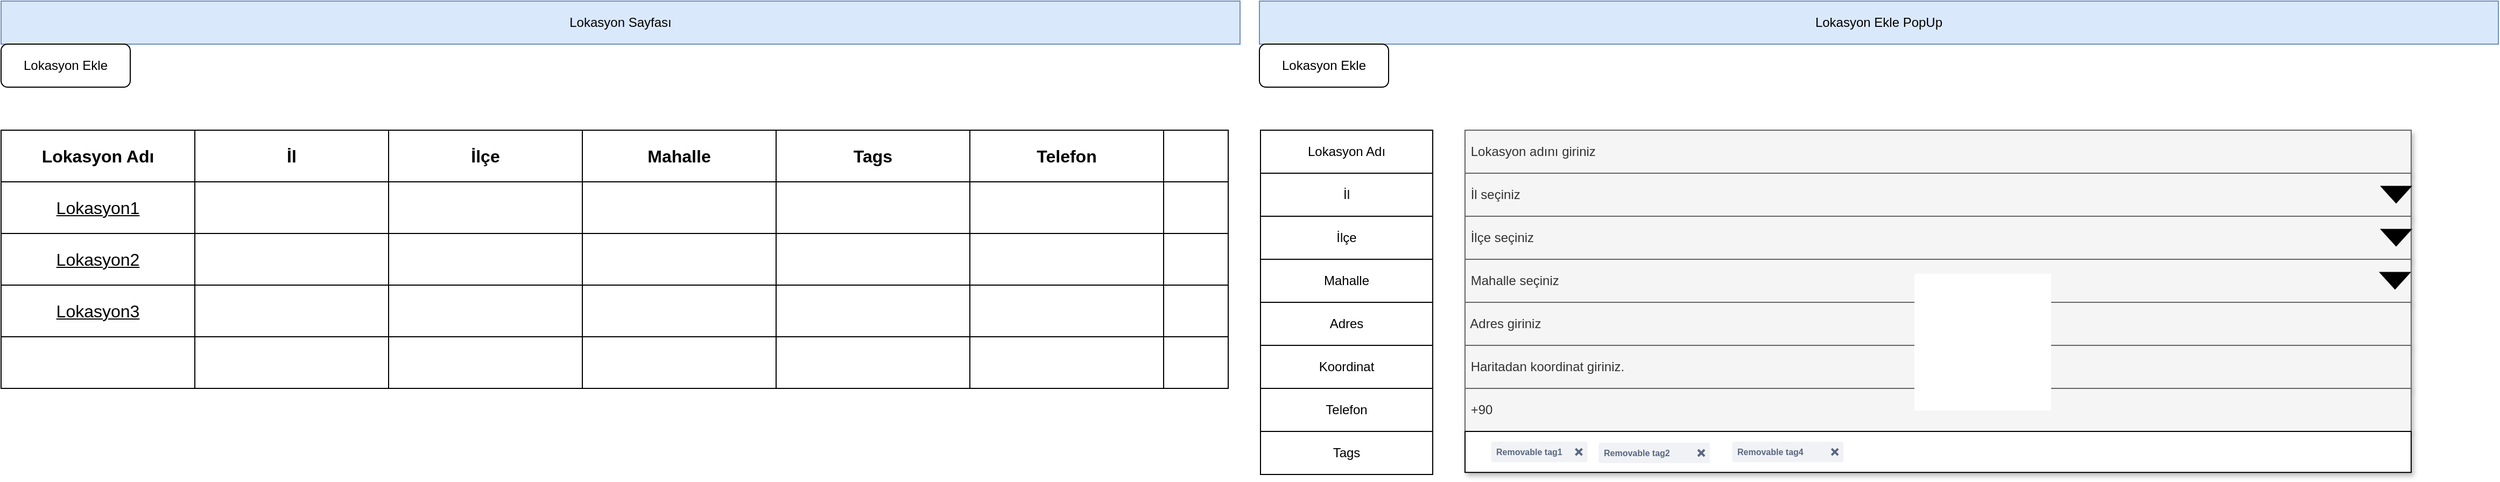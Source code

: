 <mxfile version="21.0.6" type="github" pages="3">
  <diagram name="Lokasyon" id="V22ZabiKrEkzvbPhqrHl">
    <mxGraphModel dx="3375" dy="1163" grid="1" gridSize="10" guides="1" tooltips="1" connect="1" arrows="1" fold="1" page="1" pageScale="1" pageWidth="1169" pageHeight="827" math="0" shadow="0">
      <root>
        <mxCell id="0" />
        <mxCell id="1" parent="0" />
        <mxCell id="ftC1xpLoeg28yIElErKD-1" value="Lokasyon Sayfası" style="rounded=0;whiteSpace=wrap;html=1;fillColor=#dae8fc;strokeColor=#6c8ebf;movable=1;resizable=1;rotatable=1;deletable=1;editable=1;locked=0;connectable=1;" vertex="1" parent="1">
          <mxGeometry x="-1160" width="1151" height="40" as="geometry" />
        </mxCell>
        <mxCell id="ftC1xpLoeg28yIElErKD-43" value="" style="shape=table;startSize=0;container=1;collapsible=0;childLayout=tableLayout;fontSize=16;" vertex="1" parent="1">
          <mxGeometry x="-1160" y="120" width="1080" height="240" as="geometry" />
        </mxCell>
        <mxCell id="ftC1xpLoeg28yIElErKD-44" value="" style="shape=tableRow;horizontal=0;startSize=0;swimlaneHead=0;swimlaneBody=0;strokeColor=inherit;top=0;left=0;bottom=0;right=0;collapsible=0;dropTarget=0;fillColor=none;points=[[0,0.5],[1,0.5]];portConstraint=eastwest;fontSize=16;" vertex="1" parent="ftC1xpLoeg28yIElErKD-43">
          <mxGeometry width="1080" height="48" as="geometry" />
        </mxCell>
        <mxCell id="ftC1xpLoeg28yIElErKD-77" value="Lokasyon Adı" style="shape=partialRectangle;html=1;whiteSpace=wrap;connectable=0;strokeColor=inherit;overflow=hidden;fillColor=none;top=0;left=0;bottom=0;right=0;pointerEvents=1;fontSize=16;fontStyle=1" vertex="1" parent="ftC1xpLoeg28yIElErKD-44">
          <mxGeometry width="180" height="48" as="geometry">
            <mxRectangle width="180" height="48" as="alternateBounds" />
          </mxGeometry>
        </mxCell>
        <mxCell id="ftC1xpLoeg28yIElErKD-74" value="İl" style="shape=partialRectangle;html=1;whiteSpace=wrap;connectable=0;strokeColor=inherit;overflow=hidden;fillColor=none;top=0;left=0;bottom=0;right=0;pointerEvents=1;fontSize=16;fontStyle=1" vertex="1" parent="ftC1xpLoeg28yIElErKD-44">
          <mxGeometry x="180" width="180" height="48" as="geometry">
            <mxRectangle width="180" height="48" as="alternateBounds" />
          </mxGeometry>
        </mxCell>
        <mxCell id="ftC1xpLoeg28yIElErKD-71" value="İlçe" style="shape=partialRectangle;html=1;whiteSpace=wrap;connectable=0;strokeColor=inherit;overflow=hidden;fillColor=none;top=0;left=0;bottom=0;right=0;pointerEvents=1;fontSize=16;fontStyle=1" vertex="1" parent="ftC1xpLoeg28yIElErKD-44">
          <mxGeometry x="360" width="180" height="48" as="geometry">
            <mxRectangle width="180" height="48" as="alternateBounds" />
          </mxGeometry>
        </mxCell>
        <mxCell id="ftC1xpLoeg28yIElErKD-45" value="Mahalle" style="shape=partialRectangle;html=1;whiteSpace=wrap;connectable=0;strokeColor=inherit;overflow=hidden;fillColor=none;top=0;left=0;bottom=0;right=0;pointerEvents=1;fontSize=16;fontStyle=1" vertex="1" parent="ftC1xpLoeg28yIElErKD-44">
          <mxGeometry x="540" width="180" height="48" as="geometry">
            <mxRectangle width="180" height="48" as="alternateBounds" />
          </mxGeometry>
        </mxCell>
        <mxCell id="ftC1xpLoeg28yIElErKD-46" value="Tags" style="shape=partialRectangle;html=1;whiteSpace=wrap;connectable=0;strokeColor=inherit;overflow=hidden;fillColor=none;top=0;left=0;bottom=0;right=0;pointerEvents=1;fontSize=16;fontStyle=1" vertex="1" parent="ftC1xpLoeg28yIElErKD-44">
          <mxGeometry x="720" width="180" height="48" as="geometry">
            <mxRectangle width="180" height="48" as="alternateBounds" />
          </mxGeometry>
        </mxCell>
        <mxCell id="ftC1xpLoeg28yIElErKD-47" value="Telefon" style="shape=partialRectangle;html=1;whiteSpace=wrap;connectable=0;strokeColor=inherit;overflow=hidden;fillColor=none;top=0;left=0;bottom=0;right=0;pointerEvents=1;fontSize=16;fontStyle=1" vertex="1" parent="ftC1xpLoeg28yIElErKD-44">
          <mxGeometry x="900" width="180" height="48" as="geometry">
            <mxRectangle width="180" height="48" as="alternateBounds" />
          </mxGeometry>
        </mxCell>
        <mxCell id="ftC1xpLoeg28yIElErKD-48" value="" style="shape=tableRow;horizontal=0;startSize=0;swimlaneHead=0;swimlaneBody=0;strokeColor=inherit;top=0;left=0;bottom=0;right=0;collapsible=0;dropTarget=0;fillColor=none;points=[[0,0.5],[1,0.5]];portConstraint=eastwest;fontSize=16;" vertex="1" parent="ftC1xpLoeg28yIElErKD-43">
          <mxGeometry y="48" width="1080" height="48" as="geometry" />
        </mxCell>
        <mxCell id="ftC1xpLoeg28yIElErKD-78" value="Lokasyon1" style="shape=partialRectangle;html=1;whiteSpace=wrap;connectable=0;strokeColor=inherit;overflow=hidden;fillColor=none;top=0;left=0;bottom=0;right=0;pointerEvents=1;fontSize=16;fontStyle=4" vertex="1" parent="ftC1xpLoeg28yIElErKD-48">
          <mxGeometry width="180" height="48" as="geometry">
            <mxRectangle width="180" height="48" as="alternateBounds" />
          </mxGeometry>
        </mxCell>
        <mxCell id="ftC1xpLoeg28yIElErKD-75" style="shape=partialRectangle;html=1;whiteSpace=wrap;connectable=0;strokeColor=inherit;overflow=hidden;fillColor=none;top=0;left=0;bottom=0;right=0;pointerEvents=1;fontSize=16;" vertex="1" parent="ftC1xpLoeg28yIElErKD-48">
          <mxGeometry x="180" width="180" height="48" as="geometry">
            <mxRectangle width="180" height="48" as="alternateBounds" />
          </mxGeometry>
        </mxCell>
        <mxCell id="ftC1xpLoeg28yIElErKD-72" style="shape=partialRectangle;html=1;whiteSpace=wrap;connectable=0;strokeColor=inherit;overflow=hidden;fillColor=none;top=0;left=0;bottom=0;right=0;pointerEvents=1;fontSize=16;" vertex="1" parent="ftC1xpLoeg28yIElErKD-48">
          <mxGeometry x="360" width="180" height="48" as="geometry">
            <mxRectangle width="180" height="48" as="alternateBounds" />
          </mxGeometry>
        </mxCell>
        <mxCell id="ftC1xpLoeg28yIElErKD-49" value="" style="shape=partialRectangle;html=1;whiteSpace=wrap;connectable=0;strokeColor=inherit;overflow=hidden;fillColor=none;top=0;left=0;bottom=0;right=0;pointerEvents=1;fontSize=16;" vertex="1" parent="ftC1xpLoeg28yIElErKD-48">
          <mxGeometry x="540" width="180" height="48" as="geometry">
            <mxRectangle width="180" height="48" as="alternateBounds" />
          </mxGeometry>
        </mxCell>
        <mxCell id="ftC1xpLoeg28yIElErKD-50" value="" style="shape=partialRectangle;html=1;whiteSpace=wrap;connectable=0;strokeColor=inherit;overflow=hidden;fillColor=none;top=0;left=0;bottom=0;right=0;pointerEvents=1;fontSize=16;" vertex="1" parent="ftC1xpLoeg28yIElErKD-48">
          <mxGeometry x="720" width="180" height="48" as="geometry">
            <mxRectangle width="180" height="48" as="alternateBounds" />
          </mxGeometry>
        </mxCell>
        <mxCell id="ftC1xpLoeg28yIElErKD-51" value="" style="shape=partialRectangle;html=1;whiteSpace=wrap;connectable=0;strokeColor=inherit;overflow=hidden;fillColor=none;top=0;left=0;bottom=0;right=0;pointerEvents=1;fontSize=16;" vertex="1" parent="ftC1xpLoeg28yIElErKD-48">
          <mxGeometry x="900" width="180" height="48" as="geometry">
            <mxRectangle width="180" height="48" as="alternateBounds" />
          </mxGeometry>
        </mxCell>
        <mxCell id="ftC1xpLoeg28yIElErKD-52" value="" style="shape=tableRow;horizontal=0;startSize=0;swimlaneHead=0;swimlaneBody=0;strokeColor=inherit;top=0;left=0;bottom=0;right=0;collapsible=0;dropTarget=0;fillColor=none;points=[[0,0.5],[1,0.5]];portConstraint=eastwest;fontSize=16;" vertex="1" parent="ftC1xpLoeg28yIElErKD-43">
          <mxGeometry y="96" width="1080" height="48" as="geometry" />
        </mxCell>
        <mxCell id="ftC1xpLoeg28yIElErKD-79" value="Lokasyon2" style="shape=partialRectangle;html=1;whiteSpace=wrap;connectable=0;strokeColor=inherit;overflow=hidden;fillColor=none;top=0;left=0;bottom=0;right=0;pointerEvents=1;fontSize=16;fontStyle=4" vertex="1" parent="ftC1xpLoeg28yIElErKD-52">
          <mxGeometry width="180" height="48" as="geometry">
            <mxRectangle width="180" height="48" as="alternateBounds" />
          </mxGeometry>
        </mxCell>
        <mxCell id="ftC1xpLoeg28yIElErKD-76" style="shape=partialRectangle;html=1;whiteSpace=wrap;connectable=0;strokeColor=inherit;overflow=hidden;fillColor=none;top=0;left=0;bottom=0;right=0;pointerEvents=1;fontSize=16;" vertex="1" parent="ftC1xpLoeg28yIElErKD-52">
          <mxGeometry x="180" width="180" height="48" as="geometry">
            <mxRectangle width="180" height="48" as="alternateBounds" />
          </mxGeometry>
        </mxCell>
        <mxCell id="ftC1xpLoeg28yIElErKD-73" style="shape=partialRectangle;html=1;whiteSpace=wrap;connectable=0;strokeColor=inherit;overflow=hidden;fillColor=none;top=0;left=0;bottom=0;right=0;pointerEvents=1;fontSize=16;" vertex="1" parent="ftC1xpLoeg28yIElErKD-52">
          <mxGeometry x="360" width="180" height="48" as="geometry">
            <mxRectangle width="180" height="48" as="alternateBounds" />
          </mxGeometry>
        </mxCell>
        <mxCell id="ftC1xpLoeg28yIElErKD-53" value="" style="shape=partialRectangle;html=1;whiteSpace=wrap;connectable=0;strokeColor=inherit;overflow=hidden;fillColor=none;top=0;left=0;bottom=0;right=0;pointerEvents=1;fontSize=16;" vertex="1" parent="ftC1xpLoeg28yIElErKD-52">
          <mxGeometry x="540" width="180" height="48" as="geometry">
            <mxRectangle width="180" height="48" as="alternateBounds" />
          </mxGeometry>
        </mxCell>
        <mxCell id="ftC1xpLoeg28yIElErKD-54" value="" style="shape=partialRectangle;html=1;whiteSpace=wrap;connectable=0;strokeColor=inherit;overflow=hidden;fillColor=none;top=0;left=0;bottom=0;right=0;pointerEvents=1;fontSize=16;" vertex="1" parent="ftC1xpLoeg28yIElErKD-52">
          <mxGeometry x="720" width="180" height="48" as="geometry">
            <mxRectangle width="180" height="48" as="alternateBounds" />
          </mxGeometry>
        </mxCell>
        <mxCell id="ftC1xpLoeg28yIElErKD-55" value="" style="shape=partialRectangle;html=1;whiteSpace=wrap;connectable=0;strokeColor=inherit;overflow=hidden;fillColor=none;top=0;left=0;bottom=0;right=0;pointerEvents=1;fontSize=16;" vertex="1" parent="ftC1xpLoeg28yIElErKD-52">
          <mxGeometry x="900" width="180" height="48" as="geometry">
            <mxRectangle width="180" height="48" as="alternateBounds" />
          </mxGeometry>
        </mxCell>
        <mxCell id="ftC1xpLoeg28yIElErKD-80" style="shape=tableRow;horizontal=0;startSize=0;swimlaneHead=0;swimlaneBody=0;strokeColor=inherit;top=0;left=0;bottom=0;right=0;collapsible=0;dropTarget=0;fillColor=none;points=[[0,0.5],[1,0.5]];portConstraint=eastwest;fontSize=16;" vertex="1" parent="ftC1xpLoeg28yIElErKD-43">
          <mxGeometry y="144" width="1080" height="48" as="geometry" />
        </mxCell>
        <mxCell id="ftC1xpLoeg28yIElErKD-81" value="Lokasyon3" style="shape=partialRectangle;html=1;whiteSpace=wrap;connectable=0;strokeColor=inherit;overflow=hidden;fillColor=none;top=0;left=0;bottom=0;right=0;pointerEvents=1;fontSize=16;fontStyle=4" vertex="1" parent="ftC1xpLoeg28yIElErKD-80">
          <mxGeometry width="180" height="48" as="geometry">
            <mxRectangle width="180" height="48" as="alternateBounds" />
          </mxGeometry>
        </mxCell>
        <mxCell id="ftC1xpLoeg28yIElErKD-82" style="shape=partialRectangle;html=1;whiteSpace=wrap;connectable=0;strokeColor=inherit;overflow=hidden;fillColor=none;top=0;left=0;bottom=0;right=0;pointerEvents=1;fontSize=16;" vertex="1" parent="ftC1xpLoeg28yIElErKD-80">
          <mxGeometry x="180" width="180" height="48" as="geometry">
            <mxRectangle width="180" height="48" as="alternateBounds" />
          </mxGeometry>
        </mxCell>
        <mxCell id="ftC1xpLoeg28yIElErKD-83" style="shape=partialRectangle;html=1;whiteSpace=wrap;connectable=0;strokeColor=inherit;overflow=hidden;fillColor=none;top=0;left=0;bottom=0;right=0;pointerEvents=1;fontSize=16;" vertex="1" parent="ftC1xpLoeg28yIElErKD-80">
          <mxGeometry x="360" width="180" height="48" as="geometry">
            <mxRectangle width="180" height="48" as="alternateBounds" />
          </mxGeometry>
        </mxCell>
        <mxCell id="ftC1xpLoeg28yIElErKD-84" style="shape=partialRectangle;html=1;whiteSpace=wrap;connectable=0;strokeColor=inherit;overflow=hidden;fillColor=none;top=0;left=0;bottom=0;right=0;pointerEvents=1;fontSize=16;" vertex="1" parent="ftC1xpLoeg28yIElErKD-80">
          <mxGeometry x="540" width="180" height="48" as="geometry">
            <mxRectangle width="180" height="48" as="alternateBounds" />
          </mxGeometry>
        </mxCell>
        <mxCell id="ftC1xpLoeg28yIElErKD-85" style="shape=partialRectangle;html=1;whiteSpace=wrap;connectable=0;strokeColor=inherit;overflow=hidden;fillColor=none;top=0;left=0;bottom=0;right=0;pointerEvents=1;fontSize=16;" vertex="1" parent="ftC1xpLoeg28yIElErKD-80">
          <mxGeometry x="720" width="180" height="48" as="geometry">
            <mxRectangle width="180" height="48" as="alternateBounds" />
          </mxGeometry>
        </mxCell>
        <mxCell id="ftC1xpLoeg28yIElErKD-86" style="shape=partialRectangle;html=1;whiteSpace=wrap;connectable=0;strokeColor=inherit;overflow=hidden;fillColor=none;top=0;left=0;bottom=0;right=0;pointerEvents=1;fontSize=16;" vertex="1" parent="ftC1xpLoeg28yIElErKD-80">
          <mxGeometry x="900" width="180" height="48" as="geometry">
            <mxRectangle width="180" height="48" as="alternateBounds" />
          </mxGeometry>
        </mxCell>
        <mxCell id="ftC1xpLoeg28yIElErKD-87" style="shape=tableRow;horizontal=0;startSize=0;swimlaneHead=0;swimlaneBody=0;strokeColor=inherit;top=0;left=0;bottom=0;right=0;collapsible=0;dropTarget=0;fillColor=none;points=[[0,0.5],[1,0.5]];portConstraint=eastwest;fontSize=16;" vertex="1" parent="ftC1xpLoeg28yIElErKD-43">
          <mxGeometry y="192" width="1080" height="48" as="geometry" />
        </mxCell>
        <mxCell id="ftC1xpLoeg28yIElErKD-88" style="shape=partialRectangle;html=1;whiteSpace=wrap;connectable=0;strokeColor=inherit;overflow=hidden;fillColor=none;top=0;left=0;bottom=0;right=0;pointerEvents=1;fontSize=16;" vertex="1" parent="ftC1xpLoeg28yIElErKD-87">
          <mxGeometry width="180" height="48" as="geometry">
            <mxRectangle width="180" height="48" as="alternateBounds" />
          </mxGeometry>
        </mxCell>
        <mxCell id="ftC1xpLoeg28yIElErKD-89" style="shape=partialRectangle;html=1;whiteSpace=wrap;connectable=0;strokeColor=inherit;overflow=hidden;fillColor=none;top=0;left=0;bottom=0;right=0;pointerEvents=1;fontSize=16;" vertex="1" parent="ftC1xpLoeg28yIElErKD-87">
          <mxGeometry x="180" width="180" height="48" as="geometry">
            <mxRectangle width="180" height="48" as="alternateBounds" />
          </mxGeometry>
        </mxCell>
        <mxCell id="ftC1xpLoeg28yIElErKD-90" style="shape=partialRectangle;html=1;whiteSpace=wrap;connectable=0;strokeColor=inherit;overflow=hidden;fillColor=none;top=0;left=0;bottom=0;right=0;pointerEvents=1;fontSize=16;" vertex="1" parent="ftC1xpLoeg28yIElErKD-87">
          <mxGeometry x="360" width="180" height="48" as="geometry">
            <mxRectangle width="180" height="48" as="alternateBounds" />
          </mxGeometry>
        </mxCell>
        <mxCell id="ftC1xpLoeg28yIElErKD-91" style="shape=partialRectangle;html=1;whiteSpace=wrap;connectable=0;strokeColor=inherit;overflow=hidden;fillColor=none;top=0;left=0;bottom=0;right=0;pointerEvents=1;fontSize=16;" vertex="1" parent="ftC1xpLoeg28yIElErKD-87">
          <mxGeometry x="540" width="180" height="48" as="geometry">
            <mxRectangle width="180" height="48" as="alternateBounds" />
          </mxGeometry>
        </mxCell>
        <mxCell id="ftC1xpLoeg28yIElErKD-92" style="shape=partialRectangle;html=1;whiteSpace=wrap;connectable=0;strokeColor=inherit;overflow=hidden;fillColor=none;top=0;left=0;bottom=0;right=0;pointerEvents=1;fontSize=16;" vertex="1" parent="ftC1xpLoeg28yIElErKD-87">
          <mxGeometry x="720" width="180" height="48" as="geometry">
            <mxRectangle width="180" height="48" as="alternateBounds" />
          </mxGeometry>
        </mxCell>
        <mxCell id="ftC1xpLoeg28yIElErKD-93" style="shape=partialRectangle;html=1;whiteSpace=wrap;connectable=0;strokeColor=inherit;overflow=hidden;fillColor=none;top=0;left=0;bottom=0;right=0;pointerEvents=1;fontSize=16;" vertex="1" parent="ftC1xpLoeg28yIElErKD-87">
          <mxGeometry x="900" width="180" height="48" as="geometry">
            <mxRectangle width="180" height="48" as="alternateBounds" />
          </mxGeometry>
        </mxCell>
        <mxCell id="ftC1xpLoeg28yIElErKD-2" value="" style="group" vertex="1" connectable="0" parent="1">
          <mxGeometry x="10" y="120" width="160" height="240" as="geometry" />
        </mxCell>
        <mxCell id="ftC1xpLoeg28yIElErKD-3" value="Lokasyon Adı" style="rounded=0;whiteSpace=wrap;html=1;" vertex="1" parent="ftC1xpLoeg28yIElErKD-2">
          <mxGeometry width="160" height="40" as="geometry" />
        </mxCell>
        <mxCell id="ftC1xpLoeg28yIElErKD-4" value="Koordinat" style="rounded=0;whiteSpace=wrap;html=1;" vertex="1" parent="ftC1xpLoeg28yIElErKD-2">
          <mxGeometry y="200" width="160" height="40" as="geometry" />
        </mxCell>
        <mxCell id="ftC1xpLoeg28yIElErKD-5" value="Adres" style="rounded=0;whiteSpace=wrap;html=1;" vertex="1" parent="ftC1xpLoeg28yIElErKD-2">
          <mxGeometry y="160" width="160" height="40" as="geometry" />
        </mxCell>
        <mxCell id="ftC1xpLoeg28yIElErKD-6" value="Mahalle" style="rounded=0;whiteSpace=wrap;html=1;" vertex="1" parent="ftC1xpLoeg28yIElErKD-2">
          <mxGeometry y="120" width="160" height="40" as="geometry" />
        </mxCell>
        <mxCell id="ftC1xpLoeg28yIElErKD-7" value="İl" style="rounded=0;whiteSpace=wrap;html=1;" vertex="1" parent="ftC1xpLoeg28yIElErKD-2">
          <mxGeometry y="40" width="160" height="40" as="geometry" />
        </mxCell>
        <mxCell id="ftC1xpLoeg28yIElErKD-8" value="İlçe" style="rounded=0;whiteSpace=wrap;html=1;" vertex="1" parent="ftC1xpLoeg28yIElErKD-2">
          <mxGeometry y="80" width="160" height="40" as="geometry" />
        </mxCell>
        <mxCell id="ftC1xpLoeg28yIElErKD-10" value="Telefon" style="rounded=0;whiteSpace=wrap;html=1;" vertex="1" parent="1">
          <mxGeometry x="10" y="360" width="160" height="40" as="geometry" />
        </mxCell>
        <mxCell id="ftC1xpLoeg28yIElErKD-11" value="Tags" style="rounded=0;whiteSpace=wrap;html=1;" vertex="1" parent="1">
          <mxGeometry x="10" y="400" width="160" height="40" as="geometry" />
        </mxCell>
        <mxCell id="ftC1xpLoeg28yIElErKD-99" value="" style="group" vertex="1" connectable="0" parent="1">
          <mxGeometry x="200" y="120" width="880" height="320" as="geometry" />
        </mxCell>
        <mxCell id="ftC1xpLoeg28yIElErKD-12" value="&lt;span style=&quot;white-space: pre;&quot;&gt;	&lt;/span&gt;Lokasyon adını giriniz" style="rounded=0;whiteSpace=wrap;html=1;shadow=1;fillColor=#f5f5f5;fontColor=#333333;strokeColor=#666666;align=left;" vertex="1" parent="ftC1xpLoeg28yIElErKD-99">
          <mxGeometry width="878.966" height="40" as="geometry" />
        </mxCell>
        <mxCell id="ftC1xpLoeg28yIElErKD-14" value="&lt;span style=&quot;white-space: pre;&quot;&gt;	&lt;/span&gt;İl seçiniz" style="rounded=0;whiteSpace=wrap;html=1;shadow=1;fillColor=#f5f5f5;fontColor=#333333;strokeColor=#666666;align=left;" vertex="1" parent="ftC1xpLoeg28yIElErKD-99">
          <mxGeometry y="40" width="878.966" height="40" as="geometry" />
        </mxCell>
        <mxCell id="ftC1xpLoeg28yIElErKD-15" value="&lt;span style=&quot;white-space: pre;&quot;&gt;	&lt;/span&gt;İlçe seçiniz" style="rounded=0;whiteSpace=wrap;html=1;shadow=1;fillColor=#f5f5f5;fontColor=#333333;strokeColor=#666666;align=left;" vertex="1" parent="ftC1xpLoeg28yIElErKD-99">
          <mxGeometry y="80" width="878.966" height="40" as="geometry" />
        </mxCell>
        <mxCell id="ftC1xpLoeg28yIElErKD-16" value="&lt;span style=&quot;white-space: pre;&quot;&gt;	&lt;/span&gt;Mahalle seçiniz" style="rounded=0;whiteSpace=wrap;html=1;shadow=1;fillColor=#f5f5f5;fontColor=#333333;strokeColor=#666666;align=left;" vertex="1" parent="ftC1xpLoeg28yIElErKD-99">
          <mxGeometry y="120" width="878.966" height="40" as="geometry" />
        </mxCell>
        <mxCell id="ftC1xpLoeg28yIElErKD-17" value="&lt;span style=&quot;white-space: pre;&quot;&gt;	&lt;/span&gt;Adres giriniz" style="rounded=0;whiteSpace=wrap;html=1;shadow=1;fillColor=#f5f5f5;fontColor=#333333;strokeColor=#666666;align=left;" vertex="1" parent="ftC1xpLoeg28yIElErKD-99">
          <mxGeometry y="160" width="878.966" height="40" as="geometry" />
        </mxCell>
        <mxCell id="ftC1xpLoeg28yIElErKD-18" value="&lt;span style=&quot;white-space: pre;&quot;&gt;	&lt;/span&gt;Haritadan koordinat giriniz." style="rounded=0;whiteSpace=wrap;html=1;shadow=1;fillColor=#f5f5f5;fontColor=#333333;strokeColor=#666666;align=left;" vertex="1" parent="ftC1xpLoeg28yIElErKD-99">
          <mxGeometry y="200" width="878.966" height="40" as="geometry" />
        </mxCell>
        <mxCell id="ftC1xpLoeg28yIElErKD-19" value="&lt;span style=&quot;white-space: pre;&quot;&gt;	&lt;/span&gt;+90&amp;nbsp;" style="rounded=0;whiteSpace=wrap;html=1;shadow=1;fillColor=#f5f5f5;fontColor=#333333;strokeColor=#666666;align=left;" vertex="1" parent="ftC1xpLoeg28yIElErKD-99">
          <mxGeometry y="240" width="878.966" height="40" as="geometry" />
        </mxCell>
        <mxCell id="ftC1xpLoeg28yIElErKD-21" value="" style="shape=image;html=1;verticalAlign=top;verticalLabelPosition=bottom;labelBackgroundColor=#ffffff;imageAspect=0;aspect=fixed;image=https://cdn4.iconfinder.com/data/icons/essential-app-2/16/location-service-place-gps-128.png;imageBackground=none;" vertex="1" parent="ftC1xpLoeg28yIElErKD-99">
          <mxGeometry x="850.01" y="206.17" width="27.67" height="27.67" as="geometry" />
        </mxCell>
        <mxCell id="ftC1xpLoeg28yIElErKD-22" value="" style="group" vertex="1" connectable="0" parent="ftC1xpLoeg28yIElErKD-99">
          <mxGeometry y="280" width="878.966" height="40" as="geometry" />
        </mxCell>
        <mxCell id="ftC1xpLoeg28yIElErKD-23" value="" style="shape=image;html=1;verticalAlign=top;verticalLabelPosition=bottom;labelBackgroundColor=#ffffff;imageAspect=0;aspect=fixed;image=https://cdn4.iconfinder.com/data/icons/evil-icons-user-interface/64/minus-128.png" vertex="1" parent="ftC1xpLoeg28yIElErKD-22">
          <mxGeometry x="793.511" y="11.429" width="21.429" height="21.429" as="geometry" />
        </mxCell>
        <mxCell id="ftC1xpLoeg28yIElErKD-24" value="" style="rounded=0;whiteSpace=wrap;html=1;shadow=1;" vertex="1" parent="ftC1xpLoeg28yIElErKD-22">
          <mxGeometry width="878.966" height="38.095" as="geometry" />
        </mxCell>
        <mxCell id="ftC1xpLoeg28yIElErKD-25" value="Removable tag1" style="dashed=0;html=1;fillColor=#F0F2F5;strokeColor=none;align=left;rounded=1;arcSize=10;fontColor=#596780;fontStyle=1;fontSize=8;shadow=0;spacingLeft=3" vertex="1" parent="ftC1xpLoeg28yIElErKD-22">
          <mxGeometry x="24.415" y="9.52" width="89.334" height="19.05" as="geometry" />
        </mxCell>
        <mxCell id="ftC1xpLoeg28yIElErKD-26" value="" style="html=1;shadow=0;dashed=0;shape=mxgraph.atlassian.x;strokeColor=#596780;strokeWidth=2" vertex="1" parent="ftC1xpLoeg28yIElErKD-25">
          <mxGeometry x="1" y="0.5" width="6" height="6" relative="1" as="geometry">
            <mxPoint x="-11" y="-3" as="offset" />
          </mxGeometry>
        </mxCell>
        <mxCell id="ftC1xpLoeg28yIElErKD-27" value="Removable tag4" style="dashed=0;html=1;fillColor=#F0F2F5;strokeColor=none;align=left;rounded=1;arcSize=10;fontColor=#596780;fontStyle=1;fontSize=8;shadow=0;spacingLeft=3" vertex="1" parent="ftC1xpLoeg28yIElErKD-22">
          <mxGeometry x="248.179" y="9.52" width="103.408" height="19.05" as="geometry" />
        </mxCell>
        <mxCell id="ftC1xpLoeg28yIElErKD-28" value="" style="html=1;shadow=0;dashed=0;shape=mxgraph.atlassian.x;strokeColor=#596780;strokeWidth=2" vertex="1" parent="ftC1xpLoeg28yIElErKD-27">
          <mxGeometry x="1" y="0.5" width="6" height="6" relative="1" as="geometry">
            <mxPoint x="-11" y="-3" as="offset" />
          </mxGeometry>
        </mxCell>
        <mxCell id="ftC1xpLoeg28yIElErKD-29" value="Removable tag2" style="dashed=0;html=1;fillColor=#F0F2F5;strokeColor=none;align=left;rounded=1;arcSize=10;fontColor=#596780;fontStyle=1;fontSize=8;shadow=0;spacingLeft=3" vertex="1" parent="ftC1xpLoeg28yIElErKD-22">
          <mxGeometry x="124.089" y="10.47" width="103.408" height="19.05" as="geometry" />
        </mxCell>
        <mxCell id="ftC1xpLoeg28yIElErKD-30" value="" style="html=1;shadow=0;dashed=0;shape=mxgraph.atlassian.x;strokeColor=#596780;strokeWidth=2" vertex="1" parent="ftC1xpLoeg28yIElErKD-29">
          <mxGeometry x="1" y="0.5" width="6" height="6" relative="1" as="geometry">
            <mxPoint x="-11" y="-3" as="offset" />
          </mxGeometry>
        </mxCell>
        <mxCell id="ftC1xpLoeg28yIElErKD-40" value="" style="shape=triangle;direction=south;fillColor=#000000;strokeColor=none;html=1;sketch=0;" vertex="1" parent="ftC1xpLoeg28yIElErKD-99">
          <mxGeometry x="850.012" y="51.75" width="29.988" height="16.5" as="geometry" />
        </mxCell>
        <mxCell id="ftC1xpLoeg28yIElErKD-41" value="" style="shape=triangle;direction=south;fillColor=#000000;strokeColor=none;html=1;sketch=0;" vertex="1" parent="ftC1xpLoeg28yIElErKD-99">
          <mxGeometry x="850.012" y="91.75" width="29.988" height="16.5" as="geometry" />
        </mxCell>
        <mxCell id="ftC1xpLoeg28yIElErKD-42" value="" style="shape=triangle;direction=south;fillColor=#000000;strokeColor=none;html=1;sketch=0;fillStyle=solid;" vertex="1" parent="ftC1xpLoeg28yIElErKD-99">
          <mxGeometry x="848.978" y="131.75" width="29.988" height="16.5" as="geometry" />
        </mxCell>
        <mxCell id="ftC1xpLoeg28yIElErKD-100" value="Lokasyon Ekle" style="rounded=1;whiteSpace=wrap;html=1;" vertex="1" parent="1">
          <mxGeometry x="-1160" y="40" width="120" height="40" as="geometry" />
        </mxCell>
        <mxCell id="ftC1xpLoeg28yIElErKD-101" value="Lokasyon Ekle PopUp" style="rounded=0;whiteSpace=wrap;html=1;fillColor=#dae8fc;strokeColor=#6c8ebf;movable=1;resizable=1;rotatable=1;deletable=1;editable=1;locked=0;connectable=1;" vertex="1" parent="1">
          <mxGeometry x="9" width="1151" height="40" as="geometry" />
        </mxCell>
        <mxCell id="ftC1xpLoeg28yIElErKD-102" value="Lokasyon Ekle" style="rounded=1;whiteSpace=wrap;html=1;" vertex="1" parent="1">
          <mxGeometry x="9" y="40" width="120" height="40" as="geometry" />
        </mxCell>
        <mxCell id="ftC1xpLoeg28yIElErKD-103" value="" style="shape=table;startSize=0;container=1;collapsible=0;childLayout=tableLayout;fontSize=16;" vertex="1" parent="1">
          <mxGeometry x="-80" y="120" width="60" height="240" as="geometry" />
        </mxCell>
        <mxCell id="ftC1xpLoeg28yIElErKD-120" style="shape=tableRow;horizontal=0;startSize=0;swimlaneHead=0;swimlaneBody=0;strokeColor=inherit;top=0;left=0;bottom=0;right=0;collapsible=0;dropTarget=0;fillColor=none;points=[[0,0.5],[1,0.5]];portConstraint=eastwest;fontSize=16;" vertex="1" parent="ftC1xpLoeg28yIElErKD-103">
          <mxGeometry width="60" height="48" as="geometry" />
        </mxCell>
        <mxCell id="ftC1xpLoeg28yIElErKD-121" style="shape=partialRectangle;html=1;whiteSpace=wrap;connectable=0;strokeColor=inherit;overflow=hidden;fillColor=none;top=0;left=0;bottom=0;right=0;pointerEvents=1;fontSize=16;" vertex="1" parent="ftC1xpLoeg28yIElErKD-120">
          <mxGeometry width="60" height="48" as="geometry">
            <mxRectangle width="60" height="48" as="alternateBounds" />
          </mxGeometry>
        </mxCell>
        <mxCell id="ftC1xpLoeg28yIElErKD-116" style="shape=tableRow;horizontal=0;startSize=0;swimlaneHead=0;swimlaneBody=0;strokeColor=inherit;top=0;left=0;bottom=0;right=0;collapsible=0;dropTarget=0;fillColor=none;points=[[0,0.5],[1,0.5]];portConstraint=eastwest;fontSize=16;" vertex="1" parent="ftC1xpLoeg28yIElErKD-103">
          <mxGeometry y="48" width="60" height="48" as="geometry" />
        </mxCell>
        <mxCell id="ftC1xpLoeg28yIElErKD-117" style="shape=partialRectangle;html=1;whiteSpace=wrap;connectable=0;strokeColor=inherit;overflow=hidden;fillColor=none;top=0;left=0;bottom=0;right=0;pointerEvents=1;fontSize=16;" vertex="1" parent="ftC1xpLoeg28yIElErKD-116">
          <mxGeometry width="60" height="48" as="geometry">
            <mxRectangle width="60" height="48" as="alternateBounds" />
          </mxGeometry>
        </mxCell>
        <mxCell id="ftC1xpLoeg28yIElErKD-104" value="" style="shape=tableRow;horizontal=0;startSize=0;swimlaneHead=0;swimlaneBody=0;strokeColor=inherit;top=0;left=0;bottom=0;right=0;collapsible=0;dropTarget=0;fillColor=none;points=[[0,0.5],[1,0.5]];portConstraint=eastwest;fontSize=16;" vertex="1" parent="ftC1xpLoeg28yIElErKD-103">
          <mxGeometry y="96" width="60" height="48" as="geometry" />
        </mxCell>
        <mxCell id="ftC1xpLoeg28yIElErKD-105" value="" style="shape=partialRectangle;html=1;whiteSpace=wrap;connectable=0;strokeColor=inherit;overflow=hidden;fillColor=none;top=0;left=0;bottom=0;right=0;pointerEvents=1;fontSize=16;" vertex="1" parent="ftC1xpLoeg28yIElErKD-104">
          <mxGeometry width="60" height="48" as="geometry">
            <mxRectangle width="60" height="48" as="alternateBounds" />
          </mxGeometry>
        </mxCell>
        <mxCell id="ftC1xpLoeg28yIElErKD-108" value="" style="shape=tableRow;horizontal=0;startSize=0;swimlaneHead=0;swimlaneBody=0;strokeColor=inherit;top=0;left=0;bottom=0;right=0;collapsible=0;dropTarget=0;fillColor=none;points=[[0,0.5],[1,0.5]];portConstraint=eastwest;fontSize=16;" vertex="1" parent="ftC1xpLoeg28yIElErKD-103">
          <mxGeometry y="144" width="60" height="48" as="geometry" />
        </mxCell>
        <mxCell id="ftC1xpLoeg28yIElErKD-109" value="" style="shape=partialRectangle;html=1;whiteSpace=wrap;connectable=0;strokeColor=inherit;overflow=hidden;fillColor=none;top=0;left=0;bottom=0;right=0;pointerEvents=1;fontSize=16;" vertex="1" parent="ftC1xpLoeg28yIElErKD-108">
          <mxGeometry width="60" height="48" as="geometry">
            <mxRectangle width="60" height="48" as="alternateBounds" />
          </mxGeometry>
        </mxCell>
        <mxCell id="ftC1xpLoeg28yIElErKD-112" value="" style="shape=tableRow;horizontal=0;startSize=0;swimlaneHead=0;swimlaneBody=0;strokeColor=inherit;top=0;left=0;bottom=0;right=0;collapsible=0;dropTarget=0;fillColor=none;points=[[0,0.5],[1,0.5]];portConstraint=eastwest;fontSize=16;" vertex="1" parent="ftC1xpLoeg28yIElErKD-103">
          <mxGeometry y="192" width="60" height="48" as="geometry" />
        </mxCell>
        <mxCell id="ftC1xpLoeg28yIElErKD-113" value="" style="shape=partialRectangle;html=1;whiteSpace=wrap;connectable=0;strokeColor=inherit;overflow=hidden;fillColor=none;top=0;left=0;bottom=0;right=0;pointerEvents=1;fontSize=16;" vertex="1" parent="ftC1xpLoeg28yIElErKD-112">
          <mxGeometry width="60" height="48" as="geometry">
            <mxRectangle width="60" height="48" as="alternateBounds" />
          </mxGeometry>
        </mxCell>
        <mxCell id="ftC1xpLoeg28yIElErKD-124" value="" style="shape=image;html=1;verticalAlign=top;verticalLabelPosition=bottom;labelBackgroundColor=#ffffff;imageAspect=0;aspect=fixed;image=https://cdn4.iconfinder.com/data/icons/essential-app-2/16/location-service-place-gps-128.png;imageBackground=none;" vertex="1" parent="1">
          <mxGeometry x="-63.84" y="130.0" width="27.67" height="27.67" as="geometry" />
        </mxCell>
      </root>
    </mxGraphModel>
  </diagram>
  <diagram id="eT0EPZ5fEC8sPVbmBvVT" name="Denetçi">
    <mxGraphModel dx="2603" dy="756" grid="1" gridSize="10" guides="1" tooltips="1" connect="1" arrows="1" fold="1" page="1" pageScale="1" pageWidth="1169" pageHeight="827" math="0" shadow="0">
      <root>
        <mxCell id="0" />
        <mxCell id="1" parent="0" />
        <mxCell id="dbugyqw8s3rbR7TIyh4a-11" value="&lt;span style=&quot;white-space: pre;&quot;&gt;	&lt;/span&gt;Denetçi adını giriniz" style="rounded=0;whiteSpace=wrap;html=1;shadow=1;fillColor=#f5f5f5;fontColor=#333333;strokeColor=#666666;align=left;" vertex="1" parent="1">
          <mxGeometry x="200" y="120" width="878.966" height="40" as="geometry" />
        </mxCell>
        <mxCell id="dbugyqw8s3rbR7TIyh4a-35" value="&lt;span style=&quot;white-space: pre;&quot;&gt;	&lt;/span&gt;Denetçi soyadını giriniz" style="rounded=0;whiteSpace=wrap;html=1;shadow=1;fillColor=#f5f5f5;fontColor=#333333;strokeColor=#666666;align=left;" vertex="1" parent="1">
          <mxGeometry x="200" y="158" width="878.966" height="40" as="geometry" />
        </mxCell>
        <mxCell id="5SJihwAyokBj9vWmKEIJ-1" value="" style="shape=table;startSize=0;container=1;collapsible=0;childLayout=tableLayout;fontSize=16;" vertex="1" parent="1">
          <mxGeometry x="-1160" y="120" width="1120" height="220" as="geometry" />
        </mxCell>
        <mxCell id="5SJihwAyokBj9vWmKEIJ-2" value="" style="shape=tableRow;horizontal=0;startSize=0;swimlaneHead=0;swimlaneBody=0;strokeColor=inherit;top=0;left=0;bottom=0;right=0;collapsible=0;dropTarget=0;fillColor=none;points=[[0,0.5],[1,0.5]];portConstraint=eastwest;fontSize=16;" vertex="1" parent="5SJihwAyokBj9vWmKEIJ-1">
          <mxGeometry width="1120" height="44" as="geometry" />
        </mxCell>
        <mxCell id="5SJihwAyokBj9vWmKEIJ-3" value="Denetçi Adı" style="shape=partialRectangle;html=1;whiteSpace=wrap;connectable=0;strokeColor=inherit;overflow=hidden;fillColor=none;top=0;left=0;bottom=0;right=0;pointerEvents=1;fontSize=16;fontStyle=1" vertex="1" parent="5SJihwAyokBj9vWmKEIJ-2">
          <mxGeometry width="224" height="44" as="geometry">
            <mxRectangle width="224" height="44" as="alternateBounds" />
          </mxGeometry>
        </mxCell>
        <mxCell id="a_AnLYpsBO4Tyyq47iIL-2" value="Bölge" style="shape=partialRectangle;html=1;whiteSpace=wrap;connectable=0;strokeColor=inherit;overflow=hidden;fillColor=none;top=0;left=0;bottom=0;right=0;pointerEvents=1;fontSize=16;fontStyle=1" vertex="1" parent="5SJihwAyokBj9vWmKEIJ-2">
          <mxGeometry x="224" width="224" height="44" as="geometry">
            <mxRectangle width="224" height="44" as="alternateBounds" />
          </mxGeometry>
        </mxCell>
        <mxCell id="5SJihwAyokBj9vWmKEIJ-4" value="İl" style="shape=partialRectangle;html=1;whiteSpace=wrap;connectable=0;strokeColor=inherit;overflow=hidden;fillColor=none;top=0;left=0;bottom=0;right=0;pointerEvents=1;fontSize=16;fontStyle=1" vertex="1" parent="5SJihwAyokBj9vWmKEIJ-2">
          <mxGeometry x="448" width="224" height="44" as="geometry">
            <mxRectangle width="224" height="44" as="alternateBounds" />
          </mxGeometry>
        </mxCell>
        <mxCell id="5SJihwAyokBj9vWmKEIJ-7" value="Tags" style="shape=partialRectangle;html=1;whiteSpace=wrap;connectable=0;strokeColor=inherit;overflow=hidden;fillColor=none;top=0;left=0;bottom=0;right=0;pointerEvents=1;fontSize=16;fontStyle=1" vertex="1" parent="5SJihwAyokBj9vWmKEIJ-2">
          <mxGeometry x="672" width="224" height="44" as="geometry">
            <mxRectangle width="224" height="44" as="alternateBounds" />
          </mxGeometry>
        </mxCell>
        <mxCell id="5SJihwAyokBj9vWmKEIJ-8" value="Telefon" style="shape=partialRectangle;html=1;whiteSpace=wrap;connectable=0;strokeColor=inherit;overflow=hidden;fillColor=none;top=0;left=0;bottom=0;right=0;pointerEvents=1;fontSize=16;fontStyle=1" vertex="1" parent="5SJihwAyokBj9vWmKEIJ-2">
          <mxGeometry x="896" width="224" height="44" as="geometry">
            <mxRectangle width="224" height="44" as="alternateBounds" />
          </mxGeometry>
        </mxCell>
        <mxCell id="5SJihwAyokBj9vWmKEIJ-9" value="" style="shape=tableRow;horizontal=0;startSize=0;swimlaneHead=0;swimlaneBody=0;strokeColor=inherit;top=0;left=0;bottom=0;right=0;collapsible=0;dropTarget=0;fillColor=none;points=[[0,0.5],[1,0.5]];portConstraint=eastwest;fontSize=16;" vertex="1" parent="5SJihwAyokBj9vWmKEIJ-1">
          <mxGeometry y="44" width="1120" height="44" as="geometry" />
        </mxCell>
        <mxCell id="5SJihwAyokBj9vWmKEIJ-10" value="Denetçi1" style="shape=partialRectangle;html=1;whiteSpace=wrap;connectable=0;strokeColor=inherit;overflow=hidden;fillColor=none;top=0;left=0;bottom=0;right=0;pointerEvents=1;fontSize=16;fontStyle=4" vertex="1" parent="5SJihwAyokBj9vWmKEIJ-9">
          <mxGeometry width="224" height="44" as="geometry">
            <mxRectangle width="224" height="44" as="alternateBounds" />
          </mxGeometry>
        </mxCell>
        <mxCell id="a_AnLYpsBO4Tyyq47iIL-3" style="shape=partialRectangle;html=1;whiteSpace=wrap;connectable=0;strokeColor=inherit;overflow=hidden;fillColor=none;top=0;left=0;bottom=0;right=0;pointerEvents=1;fontSize=16;" vertex="1" parent="5SJihwAyokBj9vWmKEIJ-9">
          <mxGeometry x="224" width="224" height="44" as="geometry">
            <mxRectangle width="224" height="44" as="alternateBounds" />
          </mxGeometry>
        </mxCell>
        <mxCell id="5SJihwAyokBj9vWmKEIJ-11" style="shape=partialRectangle;html=1;whiteSpace=wrap;connectable=0;strokeColor=inherit;overflow=hidden;fillColor=none;top=0;left=0;bottom=0;right=0;pointerEvents=1;fontSize=16;" vertex="1" parent="5SJihwAyokBj9vWmKEIJ-9">
          <mxGeometry x="448" width="224" height="44" as="geometry">
            <mxRectangle width="224" height="44" as="alternateBounds" />
          </mxGeometry>
        </mxCell>
        <mxCell id="5SJihwAyokBj9vWmKEIJ-14" value="" style="shape=partialRectangle;html=1;whiteSpace=wrap;connectable=0;strokeColor=inherit;overflow=hidden;fillColor=none;top=0;left=0;bottom=0;right=0;pointerEvents=1;fontSize=16;" vertex="1" parent="5SJihwAyokBj9vWmKEIJ-9">
          <mxGeometry x="672" width="224" height="44" as="geometry">
            <mxRectangle width="224" height="44" as="alternateBounds" />
          </mxGeometry>
        </mxCell>
        <mxCell id="5SJihwAyokBj9vWmKEIJ-15" value="" style="shape=partialRectangle;html=1;whiteSpace=wrap;connectable=0;strokeColor=inherit;overflow=hidden;fillColor=none;top=0;left=0;bottom=0;right=0;pointerEvents=1;fontSize=16;" vertex="1" parent="5SJihwAyokBj9vWmKEIJ-9">
          <mxGeometry x="896" width="224" height="44" as="geometry">
            <mxRectangle width="224" height="44" as="alternateBounds" />
          </mxGeometry>
        </mxCell>
        <mxCell id="5SJihwAyokBj9vWmKEIJ-16" value="" style="shape=tableRow;horizontal=0;startSize=0;swimlaneHead=0;swimlaneBody=0;strokeColor=inherit;top=0;left=0;bottom=0;right=0;collapsible=0;dropTarget=0;fillColor=none;points=[[0,0.5],[1,0.5]];portConstraint=eastwest;fontSize=16;" vertex="1" parent="5SJihwAyokBj9vWmKEIJ-1">
          <mxGeometry y="88" width="1120" height="44" as="geometry" />
        </mxCell>
        <mxCell id="5SJihwAyokBj9vWmKEIJ-17" value="Denetçi2" style="shape=partialRectangle;html=1;whiteSpace=wrap;connectable=0;strokeColor=inherit;overflow=hidden;fillColor=none;top=0;left=0;bottom=0;right=0;pointerEvents=1;fontSize=16;fontStyle=4" vertex="1" parent="5SJihwAyokBj9vWmKEIJ-16">
          <mxGeometry width="224" height="44" as="geometry">
            <mxRectangle width="224" height="44" as="alternateBounds" />
          </mxGeometry>
        </mxCell>
        <mxCell id="a_AnLYpsBO4Tyyq47iIL-4" style="shape=partialRectangle;html=1;whiteSpace=wrap;connectable=0;strokeColor=inherit;overflow=hidden;fillColor=none;top=0;left=0;bottom=0;right=0;pointerEvents=1;fontSize=16;" vertex="1" parent="5SJihwAyokBj9vWmKEIJ-16">
          <mxGeometry x="224" width="224" height="44" as="geometry">
            <mxRectangle width="224" height="44" as="alternateBounds" />
          </mxGeometry>
        </mxCell>
        <mxCell id="5SJihwAyokBj9vWmKEIJ-18" style="shape=partialRectangle;html=1;whiteSpace=wrap;connectable=0;strokeColor=inherit;overflow=hidden;fillColor=none;top=0;left=0;bottom=0;right=0;pointerEvents=1;fontSize=16;" vertex="1" parent="5SJihwAyokBj9vWmKEIJ-16">
          <mxGeometry x="448" width="224" height="44" as="geometry">
            <mxRectangle width="224" height="44" as="alternateBounds" />
          </mxGeometry>
        </mxCell>
        <mxCell id="5SJihwAyokBj9vWmKEIJ-21" value="" style="shape=partialRectangle;html=1;whiteSpace=wrap;connectable=0;strokeColor=inherit;overflow=hidden;fillColor=none;top=0;left=0;bottom=0;right=0;pointerEvents=1;fontSize=16;" vertex="1" parent="5SJihwAyokBj9vWmKEIJ-16">
          <mxGeometry x="672" width="224" height="44" as="geometry">
            <mxRectangle width="224" height="44" as="alternateBounds" />
          </mxGeometry>
        </mxCell>
        <mxCell id="5SJihwAyokBj9vWmKEIJ-22" value="" style="shape=partialRectangle;html=1;whiteSpace=wrap;connectable=0;strokeColor=inherit;overflow=hidden;fillColor=none;top=0;left=0;bottom=0;right=0;pointerEvents=1;fontSize=16;" vertex="1" parent="5SJihwAyokBj9vWmKEIJ-16">
          <mxGeometry x="896" width="224" height="44" as="geometry">
            <mxRectangle width="224" height="44" as="alternateBounds" />
          </mxGeometry>
        </mxCell>
        <mxCell id="5SJihwAyokBj9vWmKEIJ-23" style="shape=tableRow;horizontal=0;startSize=0;swimlaneHead=0;swimlaneBody=0;strokeColor=inherit;top=0;left=0;bottom=0;right=0;collapsible=0;dropTarget=0;fillColor=none;points=[[0,0.5],[1,0.5]];portConstraint=eastwest;fontSize=16;" vertex="1" parent="5SJihwAyokBj9vWmKEIJ-1">
          <mxGeometry y="132" width="1120" height="44" as="geometry" />
        </mxCell>
        <mxCell id="5SJihwAyokBj9vWmKEIJ-24" value="Denetçi3" style="shape=partialRectangle;html=1;whiteSpace=wrap;connectable=0;strokeColor=inherit;overflow=hidden;fillColor=none;top=0;left=0;bottom=0;right=0;pointerEvents=1;fontSize=16;fontStyle=4" vertex="1" parent="5SJihwAyokBj9vWmKEIJ-23">
          <mxGeometry width="224" height="44" as="geometry">
            <mxRectangle width="224" height="44" as="alternateBounds" />
          </mxGeometry>
        </mxCell>
        <mxCell id="a_AnLYpsBO4Tyyq47iIL-5" style="shape=partialRectangle;html=1;whiteSpace=wrap;connectable=0;strokeColor=inherit;overflow=hidden;fillColor=none;top=0;left=0;bottom=0;right=0;pointerEvents=1;fontSize=16;" vertex="1" parent="5SJihwAyokBj9vWmKEIJ-23">
          <mxGeometry x="224" width="224" height="44" as="geometry">
            <mxRectangle width="224" height="44" as="alternateBounds" />
          </mxGeometry>
        </mxCell>
        <mxCell id="5SJihwAyokBj9vWmKEIJ-25" style="shape=partialRectangle;html=1;whiteSpace=wrap;connectable=0;strokeColor=inherit;overflow=hidden;fillColor=none;top=0;left=0;bottom=0;right=0;pointerEvents=1;fontSize=16;" vertex="1" parent="5SJihwAyokBj9vWmKEIJ-23">
          <mxGeometry x="448" width="224" height="44" as="geometry">
            <mxRectangle width="224" height="44" as="alternateBounds" />
          </mxGeometry>
        </mxCell>
        <mxCell id="5SJihwAyokBj9vWmKEIJ-28" style="shape=partialRectangle;html=1;whiteSpace=wrap;connectable=0;strokeColor=inherit;overflow=hidden;fillColor=none;top=0;left=0;bottom=0;right=0;pointerEvents=1;fontSize=16;" vertex="1" parent="5SJihwAyokBj9vWmKEIJ-23">
          <mxGeometry x="672" width="224" height="44" as="geometry">
            <mxRectangle width="224" height="44" as="alternateBounds" />
          </mxGeometry>
        </mxCell>
        <mxCell id="5SJihwAyokBj9vWmKEIJ-29" style="shape=partialRectangle;html=1;whiteSpace=wrap;connectable=0;strokeColor=inherit;overflow=hidden;fillColor=none;top=0;left=0;bottom=0;right=0;pointerEvents=1;fontSize=16;" vertex="1" parent="5SJihwAyokBj9vWmKEIJ-23">
          <mxGeometry x="896" width="224" height="44" as="geometry">
            <mxRectangle width="224" height="44" as="alternateBounds" />
          </mxGeometry>
        </mxCell>
        <mxCell id="5SJihwAyokBj9vWmKEIJ-30" style="shape=tableRow;horizontal=0;startSize=0;swimlaneHead=0;swimlaneBody=0;strokeColor=inherit;top=0;left=0;bottom=0;right=0;collapsible=0;dropTarget=0;fillColor=none;points=[[0,0.5],[1,0.5]];portConstraint=eastwest;fontSize=16;" vertex="1" parent="5SJihwAyokBj9vWmKEIJ-1">
          <mxGeometry y="176" width="1120" height="44" as="geometry" />
        </mxCell>
        <mxCell id="5SJihwAyokBj9vWmKEIJ-31" style="shape=partialRectangle;html=1;whiteSpace=wrap;connectable=0;strokeColor=inherit;overflow=hidden;fillColor=none;top=0;left=0;bottom=0;right=0;pointerEvents=1;fontSize=16;" vertex="1" parent="5SJihwAyokBj9vWmKEIJ-30">
          <mxGeometry width="224" height="44" as="geometry">
            <mxRectangle width="224" height="44" as="alternateBounds" />
          </mxGeometry>
        </mxCell>
        <mxCell id="a_AnLYpsBO4Tyyq47iIL-6" style="shape=partialRectangle;html=1;whiteSpace=wrap;connectable=0;strokeColor=inherit;overflow=hidden;fillColor=none;top=0;left=0;bottom=0;right=0;pointerEvents=1;fontSize=16;" vertex="1" parent="5SJihwAyokBj9vWmKEIJ-30">
          <mxGeometry x="224" width="224" height="44" as="geometry">
            <mxRectangle width="224" height="44" as="alternateBounds" />
          </mxGeometry>
        </mxCell>
        <mxCell id="5SJihwAyokBj9vWmKEIJ-32" style="shape=partialRectangle;html=1;whiteSpace=wrap;connectable=0;strokeColor=inherit;overflow=hidden;fillColor=none;top=0;left=0;bottom=0;right=0;pointerEvents=1;fontSize=16;" vertex="1" parent="5SJihwAyokBj9vWmKEIJ-30">
          <mxGeometry x="448" width="224" height="44" as="geometry">
            <mxRectangle width="224" height="44" as="alternateBounds" />
          </mxGeometry>
        </mxCell>
        <mxCell id="5SJihwAyokBj9vWmKEIJ-35" style="shape=partialRectangle;html=1;whiteSpace=wrap;connectable=0;strokeColor=inherit;overflow=hidden;fillColor=none;top=0;left=0;bottom=0;right=0;pointerEvents=1;fontSize=16;" vertex="1" parent="5SJihwAyokBj9vWmKEIJ-30">
          <mxGeometry x="672" width="224" height="44" as="geometry">
            <mxRectangle width="224" height="44" as="alternateBounds" />
          </mxGeometry>
        </mxCell>
        <mxCell id="5SJihwAyokBj9vWmKEIJ-36" style="shape=partialRectangle;html=1;whiteSpace=wrap;connectable=0;strokeColor=inherit;overflow=hidden;fillColor=none;top=0;left=0;bottom=0;right=0;pointerEvents=1;fontSize=16;" vertex="1" parent="5SJihwAyokBj9vWmKEIJ-30">
          <mxGeometry x="896" width="224" height="44" as="geometry">
            <mxRectangle width="224" height="44" as="alternateBounds" />
          </mxGeometry>
        </mxCell>
        <mxCell id="5SJihwAyokBj9vWmKEIJ-37" value="Denetçi Ekle" style="rounded=1;whiteSpace=wrap;html=1;" vertex="1" parent="1">
          <mxGeometry x="-1160" y="40" width="120" height="40" as="geometry" />
        </mxCell>
        <mxCell id="a_AnLYpsBO4Tyyq47iIL-1" value="Denetçi Sayfası" style="rounded=0;whiteSpace=wrap;html=1;fillColor=#dae8fc;strokeColor=#6c8ebf;movable=1;resizable=1;rotatable=1;deletable=1;editable=1;locked=0;connectable=1;" vertex="1" parent="1">
          <mxGeometry x="-1160" width="1151" height="40" as="geometry" />
        </mxCell>
        <mxCell id="dbugyqw8s3rbR7TIyh4a-1" value="" style="group" vertex="1" connectable="0" parent="1">
          <mxGeometry x="10" y="120" width="160" height="240" as="geometry" />
        </mxCell>
        <mxCell id="dbugyqw8s3rbR7TIyh4a-2" value="Denetçi Adı" style="rounded=0;whiteSpace=wrap;html=1;" vertex="1" parent="dbugyqw8s3rbR7TIyh4a-1">
          <mxGeometry width="160" height="40" as="geometry" />
        </mxCell>
        <mxCell id="dbugyqw8s3rbR7TIyh4a-3" value="Bölge" style="rounded=0;whiteSpace=wrap;html=1;" vertex="1" parent="dbugyqw8s3rbR7TIyh4a-1">
          <mxGeometry y="238" width="160" height="40" as="geometry" />
        </mxCell>
        <mxCell id="dbugyqw8s3rbR7TIyh4a-4" value="Adres" style="rounded=0;whiteSpace=wrap;html=1;" vertex="1" parent="dbugyqw8s3rbR7TIyh4a-1">
          <mxGeometry y="198" width="160" height="40" as="geometry" />
        </mxCell>
        <mxCell id="dbugyqw8s3rbR7TIyh4a-5" value="Mahalle" style="rounded=0;whiteSpace=wrap;html=1;" vertex="1" parent="dbugyqw8s3rbR7TIyh4a-1">
          <mxGeometry y="158" width="160" height="40" as="geometry" />
        </mxCell>
        <mxCell id="dbugyqw8s3rbR7TIyh4a-6" value="İl" style="rounded=0;whiteSpace=wrap;html=1;" vertex="1" parent="dbugyqw8s3rbR7TIyh4a-1">
          <mxGeometry y="78" width="160" height="40" as="geometry" />
        </mxCell>
        <mxCell id="dbugyqw8s3rbR7TIyh4a-7" value="İlçe" style="rounded=0;whiteSpace=wrap;html=1;" vertex="1" parent="dbugyqw8s3rbR7TIyh4a-1">
          <mxGeometry y="118" width="160" height="40" as="geometry" />
        </mxCell>
        <mxCell id="dbugyqw8s3rbR7TIyh4a-34" value="Denetçi Soyadı" style="rounded=0;whiteSpace=wrap;html=1;" vertex="1" parent="dbugyqw8s3rbR7TIyh4a-1">
          <mxGeometry y="38" width="160" height="40" as="geometry" />
        </mxCell>
        <mxCell id="dbugyqw8s3rbR7TIyh4a-8" value="Telefon" style="rounded=0;whiteSpace=wrap;html=1;" vertex="1" parent="1">
          <mxGeometry x="10" y="398" width="160" height="40" as="geometry" />
        </mxCell>
        <mxCell id="dbugyqw8s3rbR7TIyh4a-9" value="Tags" style="rounded=0;whiteSpace=wrap;html=1;" vertex="1" parent="1">
          <mxGeometry x="10" y="438" width="160" height="40" as="geometry" />
        </mxCell>
        <mxCell id="dbugyqw8s3rbR7TIyh4a-32" value="Denetçi Sayfası" style="rounded=0;whiteSpace=wrap;html=1;fillColor=#dae8fc;strokeColor=#6c8ebf;movable=1;resizable=1;rotatable=1;deletable=1;editable=1;locked=0;connectable=1;" vertex="1" parent="1">
          <mxGeometry x="10" width="1151" height="40" as="geometry" />
        </mxCell>
        <mxCell id="dbugyqw8s3rbR7TIyh4a-33" value="Denetçi Ekle" style="rounded=1;whiteSpace=wrap;html=1;" vertex="1" parent="1">
          <mxGeometry x="10" y="40" width="120" height="40" as="geometry" />
        </mxCell>
        <mxCell id="dbugyqw8s3rbR7TIyh4a-12" value="&lt;span style=&quot;white-space: pre;&quot;&gt;	&lt;/span&gt;İl seçiniz" style="rounded=0;whiteSpace=wrap;html=1;shadow=1;fillColor=#f5f5f5;fontColor=#333333;strokeColor=#666666;align=left;" vertex="1" parent="1">
          <mxGeometry x="200" y="198" width="878.966" height="40" as="geometry" />
        </mxCell>
        <mxCell id="dbugyqw8s3rbR7TIyh4a-13" value="&lt;span style=&quot;white-space: pre;&quot;&gt;	&lt;/span&gt;İlçe seçiniz" style="rounded=0;whiteSpace=wrap;html=1;shadow=1;fillColor=#f5f5f5;fontColor=#333333;strokeColor=#666666;align=left;" vertex="1" parent="1">
          <mxGeometry x="200" y="238" width="878.966" height="40" as="geometry" />
        </mxCell>
        <mxCell id="dbugyqw8s3rbR7TIyh4a-14" value="&lt;span style=&quot;white-space: pre;&quot;&gt;	&lt;/span&gt;Mahalle seçiniz" style="rounded=0;whiteSpace=wrap;html=1;shadow=1;fillColor=#f5f5f5;fontColor=#333333;strokeColor=#666666;align=left;" vertex="1" parent="1">
          <mxGeometry x="200" y="278" width="878.966" height="40" as="geometry" />
        </mxCell>
        <mxCell id="dbugyqw8s3rbR7TIyh4a-15" value="&lt;span style=&quot;white-space: pre;&quot;&gt;	&lt;/span&gt;Adres giriniz" style="rounded=0;whiteSpace=wrap;html=1;shadow=1;fillColor=#f5f5f5;fontColor=#333333;strokeColor=#666666;align=left;" vertex="1" parent="1">
          <mxGeometry x="200" y="318" width="878.966" height="40" as="geometry" />
        </mxCell>
        <mxCell id="dbugyqw8s3rbR7TIyh4a-16" value="&lt;span style=&quot;white-space: pre;&quot;&gt;	&lt;/span&gt;Bölge giriniz" style="rounded=0;whiteSpace=wrap;html=1;shadow=1;fillColor=#f5f5f5;fontColor=#333333;strokeColor=#666666;align=left;" vertex="1" parent="1">
          <mxGeometry x="200" y="358" width="878.966" height="40" as="geometry" />
        </mxCell>
        <mxCell id="dbugyqw8s3rbR7TIyh4a-17" value="&lt;span style=&quot;white-space: pre;&quot;&gt;	&lt;/span&gt;+90&amp;nbsp;" style="rounded=0;whiteSpace=wrap;html=1;shadow=1;fillColor=#f5f5f5;fontColor=#333333;strokeColor=#666666;align=left;" vertex="1" parent="1">
          <mxGeometry x="200" y="398" width="878.966" height="40" as="geometry" />
        </mxCell>
        <mxCell id="dbugyqw8s3rbR7TIyh4a-19" value="" style="group" vertex="1" connectable="0" parent="1">
          <mxGeometry x="200" y="438" width="878.966" height="40" as="geometry" />
        </mxCell>
        <mxCell id="dbugyqw8s3rbR7TIyh4a-20" value="" style="shape=image;html=1;verticalAlign=top;verticalLabelPosition=bottom;labelBackgroundColor=#ffffff;imageAspect=0;aspect=fixed;image=https://cdn4.iconfinder.com/data/icons/evil-icons-user-interface/64/minus-128.png" vertex="1" parent="dbugyqw8s3rbR7TIyh4a-19">
          <mxGeometry x="793.511" y="11.429" width="21.429" height="21.429" as="geometry" />
        </mxCell>
        <mxCell id="dbugyqw8s3rbR7TIyh4a-21" value="" style="rounded=0;whiteSpace=wrap;html=1;shadow=1;" vertex="1" parent="dbugyqw8s3rbR7TIyh4a-19">
          <mxGeometry width="878.966" height="38.095" as="geometry" />
        </mxCell>
        <mxCell id="dbugyqw8s3rbR7TIyh4a-22" value="Removable tag1" style="dashed=0;html=1;fillColor=#F0F2F5;strokeColor=none;align=left;rounded=1;arcSize=10;fontColor=#596780;fontStyle=1;fontSize=8;shadow=0;spacingLeft=3" vertex="1" parent="dbugyqw8s3rbR7TIyh4a-19">
          <mxGeometry x="24.415" y="9.52" width="89.334" height="19.05" as="geometry" />
        </mxCell>
        <mxCell id="dbugyqw8s3rbR7TIyh4a-23" value="" style="html=1;shadow=0;dashed=0;shape=mxgraph.atlassian.x;strokeColor=#596780;strokeWidth=2" vertex="1" parent="dbugyqw8s3rbR7TIyh4a-22">
          <mxGeometry x="1" y="0.5" width="6" height="6" relative="1" as="geometry">
            <mxPoint x="-11" y="-3" as="offset" />
          </mxGeometry>
        </mxCell>
        <mxCell id="dbugyqw8s3rbR7TIyh4a-24" value="Removable tag4" style="dashed=0;html=1;fillColor=#F0F2F5;strokeColor=none;align=left;rounded=1;arcSize=10;fontColor=#596780;fontStyle=1;fontSize=8;shadow=0;spacingLeft=3" vertex="1" parent="dbugyqw8s3rbR7TIyh4a-19">
          <mxGeometry x="248.179" y="9.52" width="103.408" height="19.05" as="geometry" />
        </mxCell>
        <mxCell id="dbugyqw8s3rbR7TIyh4a-25" value="" style="html=1;shadow=0;dashed=0;shape=mxgraph.atlassian.x;strokeColor=#596780;strokeWidth=2" vertex="1" parent="dbugyqw8s3rbR7TIyh4a-24">
          <mxGeometry x="1" y="0.5" width="6" height="6" relative="1" as="geometry">
            <mxPoint x="-11" y="-3" as="offset" />
          </mxGeometry>
        </mxCell>
        <mxCell id="dbugyqw8s3rbR7TIyh4a-26" value="Removable tag2" style="dashed=0;html=1;fillColor=#F0F2F5;strokeColor=none;align=left;rounded=1;arcSize=10;fontColor=#596780;fontStyle=1;fontSize=8;shadow=0;spacingLeft=3" vertex="1" parent="dbugyqw8s3rbR7TIyh4a-19">
          <mxGeometry x="124.089" y="10.47" width="103.408" height="19.05" as="geometry" />
        </mxCell>
        <mxCell id="dbugyqw8s3rbR7TIyh4a-27" value="" style="html=1;shadow=0;dashed=0;shape=mxgraph.atlassian.x;strokeColor=#596780;strokeWidth=2" vertex="1" parent="dbugyqw8s3rbR7TIyh4a-26">
          <mxGeometry x="1" y="0.5" width="6" height="6" relative="1" as="geometry">
            <mxPoint x="-11" y="-3" as="offset" />
          </mxGeometry>
        </mxCell>
        <mxCell id="dbugyqw8s3rbR7TIyh4a-28" value="" style="shape=triangle;direction=south;fillColor=#000000;strokeColor=none;html=1;sketch=0;" vertex="1" parent="1">
          <mxGeometry x="1050.012" y="209.75" width="29.988" height="16.5" as="geometry" />
        </mxCell>
        <mxCell id="dbugyqw8s3rbR7TIyh4a-29" value="" style="shape=triangle;direction=south;fillColor=#000000;strokeColor=none;html=1;sketch=0;" vertex="1" parent="1">
          <mxGeometry x="1050.012" y="249.75" width="29.988" height="16.5" as="geometry" />
        </mxCell>
        <mxCell id="dbugyqw8s3rbR7TIyh4a-30" value="" style="shape=triangle;direction=south;fillColor=#000000;strokeColor=none;html=1;sketch=0;fillStyle=solid;" vertex="1" parent="1">
          <mxGeometry x="1048.978" y="289.75" width="29.988" height="16.5" as="geometry" />
        </mxCell>
        <mxCell id="dbugyqw8s3rbR7TIyh4a-38" value="Sertifika Ekle" style="rounded=0;whiteSpace=wrap;html=1;fillColor=#cce5ff;strokeColor=#36393d;" vertex="1" parent="1">
          <mxGeometry x="10" y="520" width="160" height="40" as="geometry" />
        </mxCell>
        <mxCell id="dbugyqw8s3rbR7TIyh4a-39" value="Sertifika Adı" style="rounded=0;whiteSpace=wrap;html=1;" vertex="1" parent="1">
          <mxGeometry x="10" y="560" width="160" height="40" as="geometry" />
        </mxCell>
        <mxCell id="dbugyqw8s3rbR7TIyh4a-40" value="Sertiifka Tarihi" style="rounded=0;whiteSpace=wrap;html=1;" vertex="1" parent="1">
          <mxGeometry x="10" y="638" width="160" height="40" as="geometry" />
        </mxCell>
        <mxCell id="dbugyqw8s3rbR7TIyh4a-41" value="Alınan Kurum" style="rounded=0;whiteSpace=wrap;html=1;" vertex="1" parent="1">
          <mxGeometry x="10" y="598" width="160" height="40" as="geometry" />
        </mxCell>
        <mxCell id="dbugyqw8s3rbR7TIyh4a-42" value="&lt;span style=&quot;&quot;&gt;	&lt;/span&gt;Sertifika Adı&amp;nbsp;giriniz" style="rounded=0;whiteSpace=wrap;html=1;shadow=1;fillColor=#f5f5f5;fontColor=#333333;strokeColor=#666666;align=left;" vertex="1" parent="1">
          <mxGeometry x="200" y="560" width="878.966" height="40" as="geometry" />
        </mxCell>
        <mxCell id="dbugyqw8s3rbR7TIyh4a-43" value="&lt;span style=&quot;&quot;&gt;	&lt;/span&gt;Alınan Kurum&amp;nbsp;giriniz" style="rounded=0;whiteSpace=wrap;html=1;shadow=1;fillColor=#f5f5f5;fontColor=#333333;strokeColor=#666666;align=left;" vertex="1" parent="1">
          <mxGeometry x="200" y="598" width="878.966" height="40" as="geometry" />
        </mxCell>
        <mxCell id="dbugyqw8s3rbR7TIyh4a-44" value="Tarih giriniz" style="rounded=0;whiteSpace=wrap;html=1;shadow=1;fillColor=#f5f5f5;fontColor=#333333;strokeColor=#666666;align=left;" vertex="1" parent="1">
          <mxGeometry x="200" y="638" width="878.966" height="40" as="geometry" />
        </mxCell>
        <mxCell id="dbugyqw8s3rbR7TIyh4a-45" value="Varsa Geçerlilik Süresi" style="rounded=0;whiteSpace=wrap;html=1;" vertex="1" parent="1">
          <mxGeometry x="10" y="678" width="160" height="40" as="geometry" />
        </mxCell>
        <mxCell id="dbugyqw8s3rbR7TIyh4a-46" value="Yıl giriniz" style="rounded=0;whiteSpace=wrap;html=1;shadow=1;fillColor=#f5f5f5;fontColor=#333333;strokeColor=#666666;align=left;" vertex="1" parent="1">
          <mxGeometry x="201.03" y="678" width="878.966" height="40" as="geometry" />
        </mxCell>
      </root>
    </mxGraphModel>
  </diagram>
  <diagram id="efplhiruftophKl-Pjsc" name="DenetimPlanlama">
    <mxGraphModel dx="2603" dy="756" grid="1" gridSize="10" guides="1" tooltips="1" connect="1" arrows="1" fold="1" page="1" pageScale="1" pageWidth="1169" pageHeight="827" math="0" shadow="0">
      <root>
        <mxCell id="0" />
        <mxCell id="1" parent="0" />
        <mxCell id="NvLlh8qbQ2Eq97RcIXIS-1" value="Denetçi Sayfası" style="rounded=0;whiteSpace=wrap;html=1;fillColor=#dae8fc;strokeColor=#6c8ebf;movable=1;resizable=1;rotatable=1;deletable=1;editable=1;locked=0;connectable=1;" vertex="1" parent="1">
          <mxGeometry x="-1160" width="1151" height="40" as="geometry" />
        </mxCell>
      </root>
    </mxGraphModel>
  </diagram>
</mxfile>
